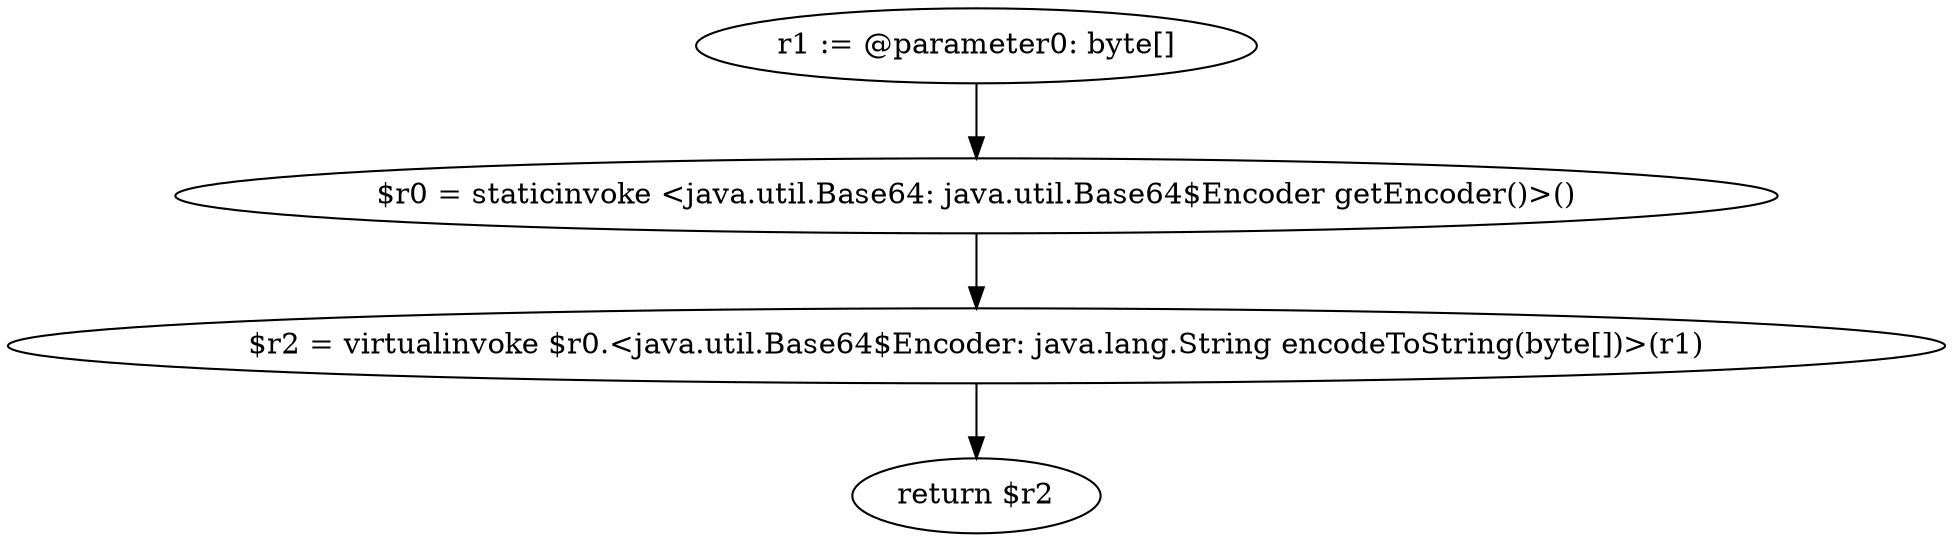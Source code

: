 digraph "unitGraph" {
    "r1 := @parameter0: byte[]"
    "$r0 = staticinvoke <java.util.Base64: java.util.Base64$Encoder getEncoder()>()"
    "$r2 = virtualinvoke $r0.<java.util.Base64$Encoder: java.lang.String encodeToString(byte[])>(r1)"
    "return $r2"
    "r1 := @parameter0: byte[]"->"$r0 = staticinvoke <java.util.Base64: java.util.Base64$Encoder getEncoder()>()";
    "$r0 = staticinvoke <java.util.Base64: java.util.Base64$Encoder getEncoder()>()"->"$r2 = virtualinvoke $r0.<java.util.Base64$Encoder: java.lang.String encodeToString(byte[])>(r1)";
    "$r2 = virtualinvoke $r0.<java.util.Base64$Encoder: java.lang.String encodeToString(byte[])>(r1)"->"return $r2";
}
